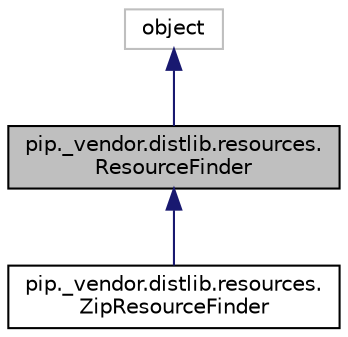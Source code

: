digraph "pip._vendor.distlib.resources.ResourceFinder"
{
 // LATEX_PDF_SIZE
  edge [fontname="Helvetica",fontsize="10",labelfontname="Helvetica",labelfontsize="10"];
  node [fontname="Helvetica",fontsize="10",shape=record];
  Node1 [label="pip._vendor.distlib.resources.\lResourceFinder",height=0.2,width=0.4,color="black", fillcolor="grey75", style="filled", fontcolor="black",tooltip=" "];
  Node2 -> Node1 [dir="back",color="midnightblue",fontsize="10",style="solid"];
  Node2 [label="object",height=0.2,width=0.4,color="grey75", fillcolor="white", style="filled",tooltip=" "];
  Node1 -> Node3 [dir="back",color="midnightblue",fontsize="10",style="solid"];
  Node3 [label="pip._vendor.distlib.resources.\lZipResourceFinder",height=0.2,width=0.4,color="black", fillcolor="white", style="filled",URL="$classpip_1_1__vendor_1_1distlib_1_1resources_1_1ZipResourceFinder.html",tooltip=" "];
}

